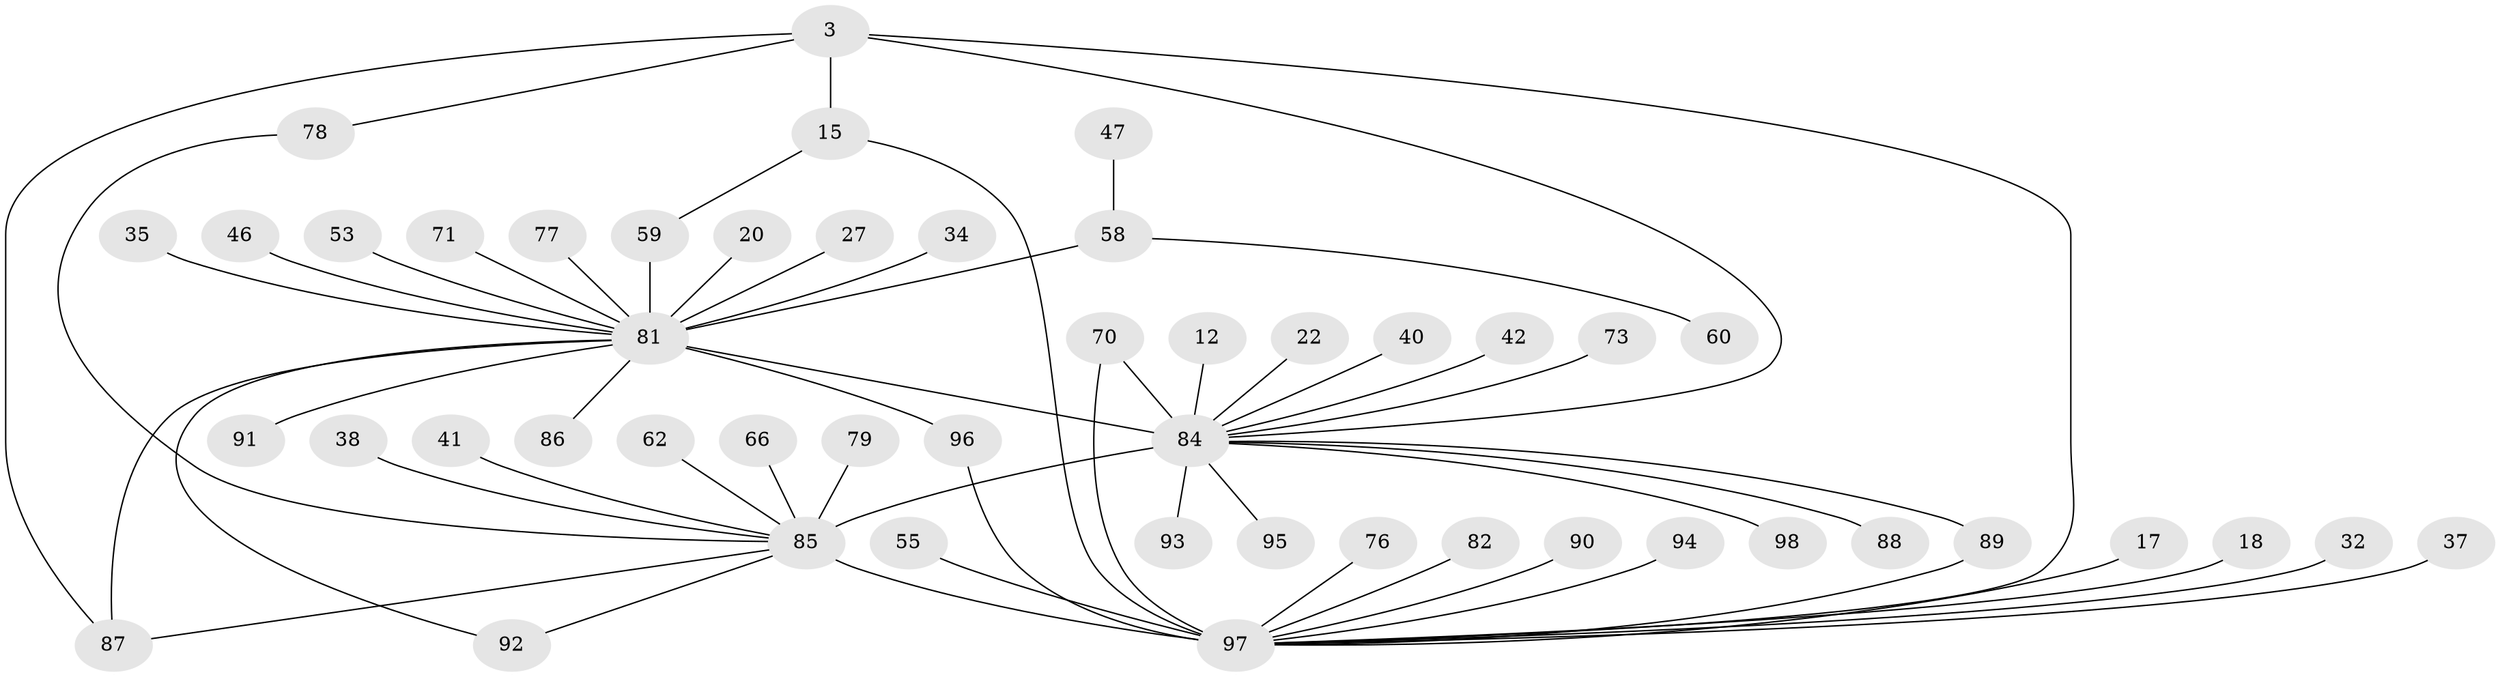 // original degree distribution, {16: 0.02040816326530612, 6: 0.030612244897959183, 4: 0.061224489795918366, 2: 0.24489795918367346, 5: 0.04081632653061224, 10: 0.01020408163265306, 9: 0.01020408163265306, 1: 0.5102040816326531, 11: 0.01020408163265306, 3: 0.061224489795918366}
// Generated by graph-tools (version 1.1) at 2025/46/03/09/25 04:46:59]
// undirected, 49 vertices, 58 edges
graph export_dot {
graph [start="1"]
  node [color=gray90,style=filled];
  3;
  12;
  15 [super="+4"];
  17 [super="+14"];
  18;
  20;
  22;
  27;
  32;
  34;
  35;
  37;
  38;
  40;
  41;
  42 [super="+25+30+39"];
  46 [super="+26"];
  47 [super="+31"];
  53;
  55;
  58 [super="+19+57"];
  59 [super="+23"];
  60;
  62;
  66;
  70 [super="+6"];
  71;
  73;
  76;
  77;
  78 [super="+51"];
  79;
  81 [super="+43+65+2"];
  82;
  84 [super="+74+28"];
  85 [super="+7+75"];
  86;
  87 [super="+80"];
  88 [super="+9"];
  89 [super="+63+69"];
  90;
  91 [super="+72"];
  92 [super="+50"];
  93;
  94;
  95;
  96 [super="+83"];
  97 [super="+11+10+67"];
  98 [super="+68"];
  3 -- 15 [weight=2];
  3 -- 97;
  3 -- 78;
  3 -- 84;
  3 -- 87;
  12 -- 84;
  15 -- 97;
  15 -- 59;
  17 -- 97;
  18 -- 97;
  20 -- 81;
  22 -- 84;
  27 -- 81;
  32 -- 97;
  34 -- 81;
  35 -- 81;
  37 -- 97;
  38 -- 85;
  40 -- 84;
  41 -- 85;
  42 -- 84;
  46 -- 81;
  47 -- 58;
  53 -- 81;
  55 -- 97;
  58 -- 81 [weight=2];
  58 -- 60;
  59 -- 81;
  62 -- 85;
  66 -- 85;
  70 -- 97;
  70 -- 84;
  71 -- 81;
  73 -- 84;
  76 -- 97;
  77 -- 81;
  78 -- 85;
  79 -- 85;
  81 -- 86;
  81 -- 92;
  81 -- 96;
  81 -- 91;
  81 -- 84 [weight=3];
  81 -- 87;
  82 -- 97;
  84 -- 85 [weight=5];
  84 -- 98;
  84 -- 88;
  84 -- 89;
  84 -- 93;
  84 -- 95;
  85 -- 97 [weight=6];
  85 -- 92;
  85 -- 87;
  89 -- 97;
  90 -- 97;
  94 -- 97;
  96 -- 97;
}
